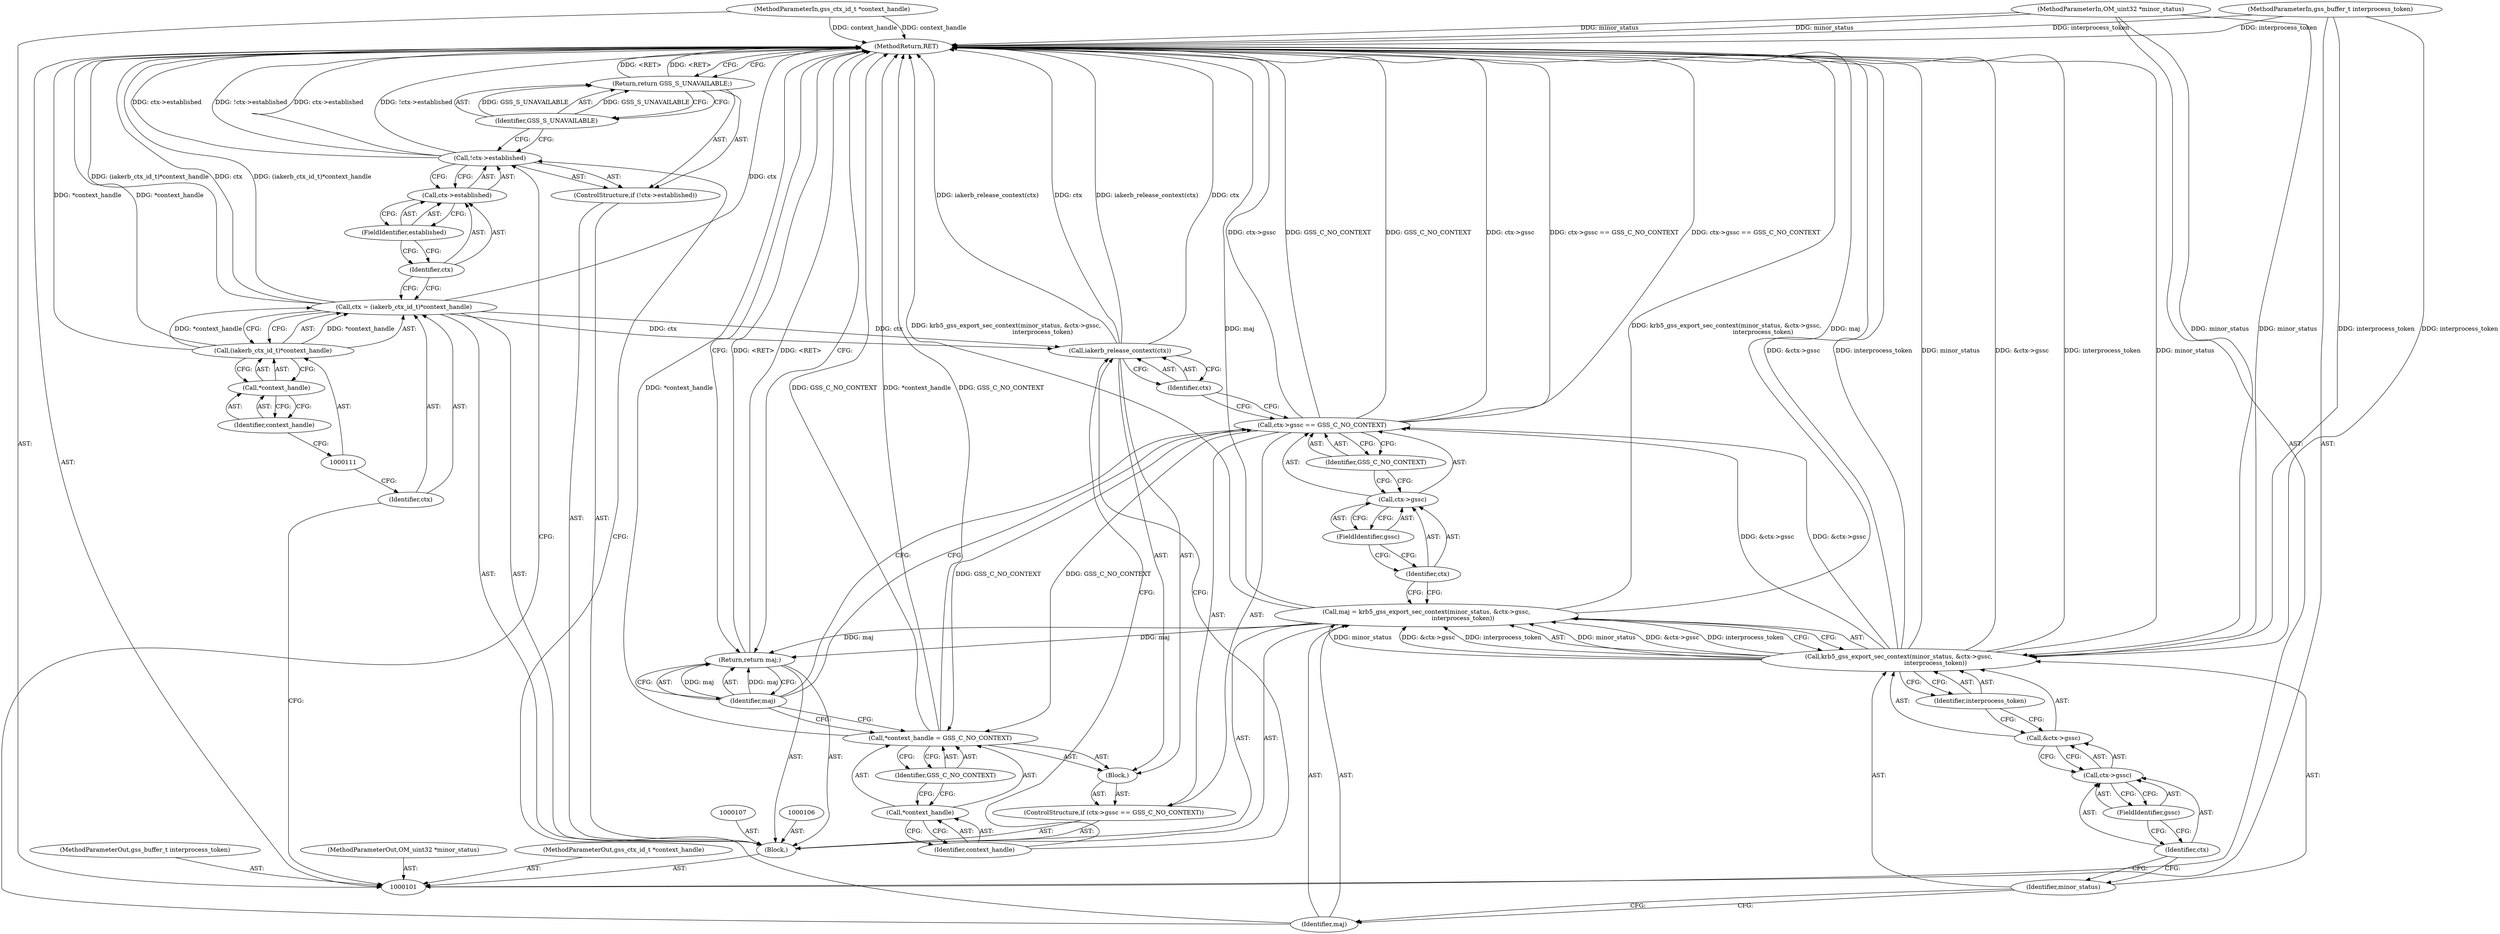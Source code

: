 digraph "0_krb5_3db8dfec1ef50ddd78d6ba9503185995876a39fd" {
"1000145" [label="(MethodReturn,RET)"];
"1000102" [label="(MethodParameterIn,OM_uint32 *minor_status)"];
"1000197" [label="(MethodParameterOut,OM_uint32 *minor_status)"];
"1000120" [label="(Identifier,GSS_S_UNAVAILABLE)"];
"1000119" [label="(Return,return GSS_S_UNAVAILABLE;)"];
"1000123" [label="(Call,krb5_gss_export_sec_context(minor_status, &ctx->gssc,\n                                      interprocess_token))"];
"1000124" [label="(Identifier,minor_status)"];
"1000121" [label="(Call,maj = krb5_gss_export_sec_context(minor_status, &ctx->gssc,\n                                      interprocess_token))"];
"1000122" [label="(Identifier,maj)"];
"1000125" [label="(Call,&ctx->gssc)"];
"1000126" [label="(Call,ctx->gssc)"];
"1000127" [label="(Identifier,ctx)"];
"1000128" [label="(FieldIdentifier,gssc)"];
"1000129" [label="(Identifier,interprocess_token)"];
"1000134" [label="(FieldIdentifier,gssc)"];
"1000135" [label="(Identifier,GSS_C_NO_CONTEXT)"];
"1000136" [label="(Block,)"];
"1000130" [label="(ControlStructure,if (ctx->gssc == GSS_C_NO_CONTEXT))"];
"1000131" [label="(Call,ctx->gssc == GSS_C_NO_CONTEXT)"];
"1000132" [label="(Call,ctx->gssc)"];
"1000133" [label="(Identifier,ctx)"];
"1000138" [label="(Identifier,ctx)"];
"1000137" [label="(Call,iakerb_release_context(ctx))"];
"1000142" [label="(Identifier,GSS_C_NO_CONTEXT)"];
"1000139" [label="(Call,*context_handle = GSS_C_NO_CONTEXT)"];
"1000140" [label="(Call,*context_handle)"];
"1000141" [label="(Identifier,context_handle)"];
"1000144" [label="(Identifier,maj)"];
"1000143" [label="(Return,return maj;)"];
"1000103" [label="(MethodParameterIn,gss_ctx_id_t *context_handle)"];
"1000198" [label="(MethodParameterOut,gss_ctx_id_t *context_handle)"];
"1000104" [label="(MethodParameterIn,gss_buffer_t interprocess_token)"];
"1000199" [label="(MethodParameterOut,gss_buffer_t interprocess_token)"];
"1000105" [label="(Block,)"];
"1000108" [label="(Call,ctx = (iakerb_ctx_id_t)*context_handle)"];
"1000109" [label="(Identifier,ctx)"];
"1000110" [label="(Call,(iakerb_ctx_id_t)*context_handle)"];
"1000112" [label="(Call,*context_handle)"];
"1000113" [label="(Identifier,context_handle)"];
"1000116" [label="(Call,ctx->established)"];
"1000117" [label="(Identifier,ctx)"];
"1000118" [label="(FieldIdentifier,established)"];
"1000114" [label="(ControlStructure,if (!ctx->established))"];
"1000115" [label="(Call,!ctx->established)"];
"1000145" -> "1000101"  [label="AST: "];
"1000145" -> "1000119"  [label="CFG: "];
"1000145" -> "1000143"  [label="CFG: "];
"1000139" -> "1000145"  [label="DDG: GSS_C_NO_CONTEXT"];
"1000139" -> "1000145"  [label="DDG: *context_handle"];
"1000123" -> "1000145"  [label="DDG: &ctx->gssc"];
"1000123" -> "1000145"  [label="DDG: interprocess_token"];
"1000123" -> "1000145"  [label="DDG: minor_status"];
"1000104" -> "1000145"  [label="DDG: interprocess_token"];
"1000121" -> "1000145"  [label="DDG: maj"];
"1000121" -> "1000145"  [label="DDG: krb5_gss_export_sec_context(minor_status, &ctx->gssc,\n                                      interprocess_token)"];
"1000137" -> "1000145"  [label="DDG: ctx"];
"1000137" -> "1000145"  [label="DDG: iakerb_release_context(ctx)"];
"1000115" -> "1000145"  [label="DDG: ctx->established"];
"1000115" -> "1000145"  [label="DDG: !ctx->established"];
"1000131" -> "1000145"  [label="DDG: ctx->gssc"];
"1000131" -> "1000145"  [label="DDG: GSS_C_NO_CONTEXT"];
"1000131" -> "1000145"  [label="DDG: ctx->gssc == GSS_C_NO_CONTEXT"];
"1000103" -> "1000145"  [label="DDG: context_handle"];
"1000102" -> "1000145"  [label="DDG: minor_status"];
"1000110" -> "1000145"  [label="DDG: *context_handle"];
"1000108" -> "1000145"  [label="DDG: (iakerb_ctx_id_t)*context_handle"];
"1000108" -> "1000145"  [label="DDG: ctx"];
"1000119" -> "1000145"  [label="DDG: <RET>"];
"1000143" -> "1000145"  [label="DDG: <RET>"];
"1000102" -> "1000101"  [label="AST: "];
"1000102" -> "1000145"  [label="DDG: minor_status"];
"1000102" -> "1000123"  [label="DDG: minor_status"];
"1000197" -> "1000101"  [label="AST: "];
"1000120" -> "1000119"  [label="AST: "];
"1000120" -> "1000115"  [label="CFG: "];
"1000119" -> "1000120"  [label="CFG: "];
"1000120" -> "1000119"  [label="DDG: GSS_S_UNAVAILABLE"];
"1000119" -> "1000114"  [label="AST: "];
"1000119" -> "1000120"  [label="CFG: "];
"1000120" -> "1000119"  [label="AST: "];
"1000145" -> "1000119"  [label="CFG: "];
"1000119" -> "1000145"  [label="DDG: <RET>"];
"1000120" -> "1000119"  [label="DDG: GSS_S_UNAVAILABLE"];
"1000123" -> "1000121"  [label="AST: "];
"1000123" -> "1000129"  [label="CFG: "];
"1000124" -> "1000123"  [label="AST: "];
"1000125" -> "1000123"  [label="AST: "];
"1000129" -> "1000123"  [label="AST: "];
"1000121" -> "1000123"  [label="CFG: "];
"1000123" -> "1000145"  [label="DDG: &ctx->gssc"];
"1000123" -> "1000145"  [label="DDG: interprocess_token"];
"1000123" -> "1000145"  [label="DDG: minor_status"];
"1000123" -> "1000121"  [label="DDG: minor_status"];
"1000123" -> "1000121"  [label="DDG: &ctx->gssc"];
"1000123" -> "1000121"  [label="DDG: interprocess_token"];
"1000102" -> "1000123"  [label="DDG: minor_status"];
"1000104" -> "1000123"  [label="DDG: interprocess_token"];
"1000123" -> "1000131"  [label="DDG: &ctx->gssc"];
"1000124" -> "1000123"  [label="AST: "];
"1000124" -> "1000122"  [label="CFG: "];
"1000127" -> "1000124"  [label="CFG: "];
"1000121" -> "1000105"  [label="AST: "];
"1000121" -> "1000123"  [label="CFG: "];
"1000122" -> "1000121"  [label="AST: "];
"1000123" -> "1000121"  [label="AST: "];
"1000133" -> "1000121"  [label="CFG: "];
"1000121" -> "1000145"  [label="DDG: maj"];
"1000121" -> "1000145"  [label="DDG: krb5_gss_export_sec_context(minor_status, &ctx->gssc,\n                                      interprocess_token)"];
"1000123" -> "1000121"  [label="DDG: minor_status"];
"1000123" -> "1000121"  [label="DDG: &ctx->gssc"];
"1000123" -> "1000121"  [label="DDG: interprocess_token"];
"1000121" -> "1000143"  [label="DDG: maj"];
"1000122" -> "1000121"  [label="AST: "];
"1000122" -> "1000115"  [label="CFG: "];
"1000124" -> "1000122"  [label="CFG: "];
"1000125" -> "1000123"  [label="AST: "];
"1000125" -> "1000126"  [label="CFG: "];
"1000126" -> "1000125"  [label="AST: "];
"1000129" -> "1000125"  [label="CFG: "];
"1000126" -> "1000125"  [label="AST: "];
"1000126" -> "1000128"  [label="CFG: "];
"1000127" -> "1000126"  [label="AST: "];
"1000128" -> "1000126"  [label="AST: "];
"1000125" -> "1000126"  [label="CFG: "];
"1000127" -> "1000126"  [label="AST: "];
"1000127" -> "1000124"  [label="CFG: "];
"1000128" -> "1000127"  [label="CFG: "];
"1000128" -> "1000126"  [label="AST: "];
"1000128" -> "1000127"  [label="CFG: "];
"1000126" -> "1000128"  [label="CFG: "];
"1000129" -> "1000123"  [label="AST: "];
"1000129" -> "1000125"  [label="CFG: "];
"1000123" -> "1000129"  [label="CFG: "];
"1000134" -> "1000132"  [label="AST: "];
"1000134" -> "1000133"  [label="CFG: "];
"1000132" -> "1000134"  [label="CFG: "];
"1000135" -> "1000131"  [label="AST: "];
"1000135" -> "1000132"  [label="CFG: "];
"1000131" -> "1000135"  [label="CFG: "];
"1000136" -> "1000130"  [label="AST: "];
"1000137" -> "1000136"  [label="AST: "];
"1000139" -> "1000136"  [label="AST: "];
"1000130" -> "1000105"  [label="AST: "];
"1000131" -> "1000130"  [label="AST: "];
"1000136" -> "1000130"  [label="AST: "];
"1000131" -> "1000130"  [label="AST: "];
"1000131" -> "1000135"  [label="CFG: "];
"1000132" -> "1000131"  [label="AST: "];
"1000135" -> "1000131"  [label="AST: "];
"1000138" -> "1000131"  [label="CFG: "];
"1000144" -> "1000131"  [label="CFG: "];
"1000131" -> "1000145"  [label="DDG: ctx->gssc"];
"1000131" -> "1000145"  [label="DDG: GSS_C_NO_CONTEXT"];
"1000131" -> "1000145"  [label="DDG: ctx->gssc == GSS_C_NO_CONTEXT"];
"1000123" -> "1000131"  [label="DDG: &ctx->gssc"];
"1000131" -> "1000139"  [label="DDG: GSS_C_NO_CONTEXT"];
"1000132" -> "1000131"  [label="AST: "];
"1000132" -> "1000134"  [label="CFG: "];
"1000133" -> "1000132"  [label="AST: "];
"1000134" -> "1000132"  [label="AST: "];
"1000135" -> "1000132"  [label="CFG: "];
"1000133" -> "1000132"  [label="AST: "];
"1000133" -> "1000121"  [label="CFG: "];
"1000134" -> "1000133"  [label="CFG: "];
"1000138" -> "1000137"  [label="AST: "];
"1000138" -> "1000131"  [label="CFG: "];
"1000137" -> "1000138"  [label="CFG: "];
"1000137" -> "1000136"  [label="AST: "];
"1000137" -> "1000138"  [label="CFG: "];
"1000138" -> "1000137"  [label="AST: "];
"1000141" -> "1000137"  [label="CFG: "];
"1000137" -> "1000145"  [label="DDG: ctx"];
"1000137" -> "1000145"  [label="DDG: iakerb_release_context(ctx)"];
"1000108" -> "1000137"  [label="DDG: ctx"];
"1000142" -> "1000139"  [label="AST: "];
"1000142" -> "1000140"  [label="CFG: "];
"1000139" -> "1000142"  [label="CFG: "];
"1000139" -> "1000136"  [label="AST: "];
"1000139" -> "1000142"  [label="CFG: "];
"1000140" -> "1000139"  [label="AST: "];
"1000142" -> "1000139"  [label="AST: "];
"1000144" -> "1000139"  [label="CFG: "];
"1000139" -> "1000145"  [label="DDG: GSS_C_NO_CONTEXT"];
"1000139" -> "1000145"  [label="DDG: *context_handle"];
"1000131" -> "1000139"  [label="DDG: GSS_C_NO_CONTEXT"];
"1000140" -> "1000139"  [label="AST: "];
"1000140" -> "1000141"  [label="CFG: "];
"1000141" -> "1000140"  [label="AST: "];
"1000142" -> "1000140"  [label="CFG: "];
"1000141" -> "1000140"  [label="AST: "];
"1000141" -> "1000137"  [label="CFG: "];
"1000140" -> "1000141"  [label="CFG: "];
"1000144" -> "1000143"  [label="AST: "];
"1000144" -> "1000139"  [label="CFG: "];
"1000144" -> "1000131"  [label="CFG: "];
"1000143" -> "1000144"  [label="CFG: "];
"1000144" -> "1000143"  [label="DDG: maj"];
"1000143" -> "1000105"  [label="AST: "];
"1000143" -> "1000144"  [label="CFG: "];
"1000144" -> "1000143"  [label="AST: "];
"1000145" -> "1000143"  [label="CFG: "];
"1000143" -> "1000145"  [label="DDG: <RET>"];
"1000144" -> "1000143"  [label="DDG: maj"];
"1000121" -> "1000143"  [label="DDG: maj"];
"1000103" -> "1000101"  [label="AST: "];
"1000103" -> "1000145"  [label="DDG: context_handle"];
"1000198" -> "1000101"  [label="AST: "];
"1000104" -> "1000101"  [label="AST: "];
"1000104" -> "1000145"  [label="DDG: interprocess_token"];
"1000104" -> "1000123"  [label="DDG: interprocess_token"];
"1000199" -> "1000101"  [label="AST: "];
"1000105" -> "1000101"  [label="AST: "];
"1000106" -> "1000105"  [label="AST: "];
"1000107" -> "1000105"  [label="AST: "];
"1000108" -> "1000105"  [label="AST: "];
"1000114" -> "1000105"  [label="AST: "];
"1000121" -> "1000105"  [label="AST: "];
"1000130" -> "1000105"  [label="AST: "];
"1000143" -> "1000105"  [label="AST: "];
"1000108" -> "1000105"  [label="AST: "];
"1000108" -> "1000110"  [label="CFG: "];
"1000109" -> "1000108"  [label="AST: "];
"1000110" -> "1000108"  [label="AST: "];
"1000117" -> "1000108"  [label="CFG: "];
"1000108" -> "1000145"  [label="DDG: (iakerb_ctx_id_t)*context_handle"];
"1000108" -> "1000145"  [label="DDG: ctx"];
"1000110" -> "1000108"  [label="DDG: *context_handle"];
"1000108" -> "1000137"  [label="DDG: ctx"];
"1000109" -> "1000108"  [label="AST: "];
"1000109" -> "1000101"  [label="CFG: "];
"1000111" -> "1000109"  [label="CFG: "];
"1000110" -> "1000108"  [label="AST: "];
"1000110" -> "1000112"  [label="CFG: "];
"1000111" -> "1000110"  [label="AST: "];
"1000112" -> "1000110"  [label="AST: "];
"1000108" -> "1000110"  [label="CFG: "];
"1000110" -> "1000145"  [label="DDG: *context_handle"];
"1000110" -> "1000108"  [label="DDG: *context_handle"];
"1000112" -> "1000110"  [label="AST: "];
"1000112" -> "1000113"  [label="CFG: "];
"1000113" -> "1000112"  [label="AST: "];
"1000110" -> "1000112"  [label="CFG: "];
"1000113" -> "1000112"  [label="AST: "];
"1000113" -> "1000111"  [label="CFG: "];
"1000112" -> "1000113"  [label="CFG: "];
"1000116" -> "1000115"  [label="AST: "];
"1000116" -> "1000118"  [label="CFG: "];
"1000117" -> "1000116"  [label="AST: "];
"1000118" -> "1000116"  [label="AST: "];
"1000115" -> "1000116"  [label="CFG: "];
"1000117" -> "1000116"  [label="AST: "];
"1000117" -> "1000108"  [label="CFG: "];
"1000118" -> "1000117"  [label="CFG: "];
"1000118" -> "1000116"  [label="AST: "];
"1000118" -> "1000117"  [label="CFG: "];
"1000116" -> "1000118"  [label="CFG: "];
"1000114" -> "1000105"  [label="AST: "];
"1000115" -> "1000114"  [label="AST: "];
"1000119" -> "1000114"  [label="AST: "];
"1000115" -> "1000114"  [label="AST: "];
"1000115" -> "1000116"  [label="CFG: "];
"1000116" -> "1000115"  [label="AST: "];
"1000120" -> "1000115"  [label="CFG: "];
"1000122" -> "1000115"  [label="CFG: "];
"1000115" -> "1000145"  [label="DDG: ctx->established"];
"1000115" -> "1000145"  [label="DDG: !ctx->established"];
}

